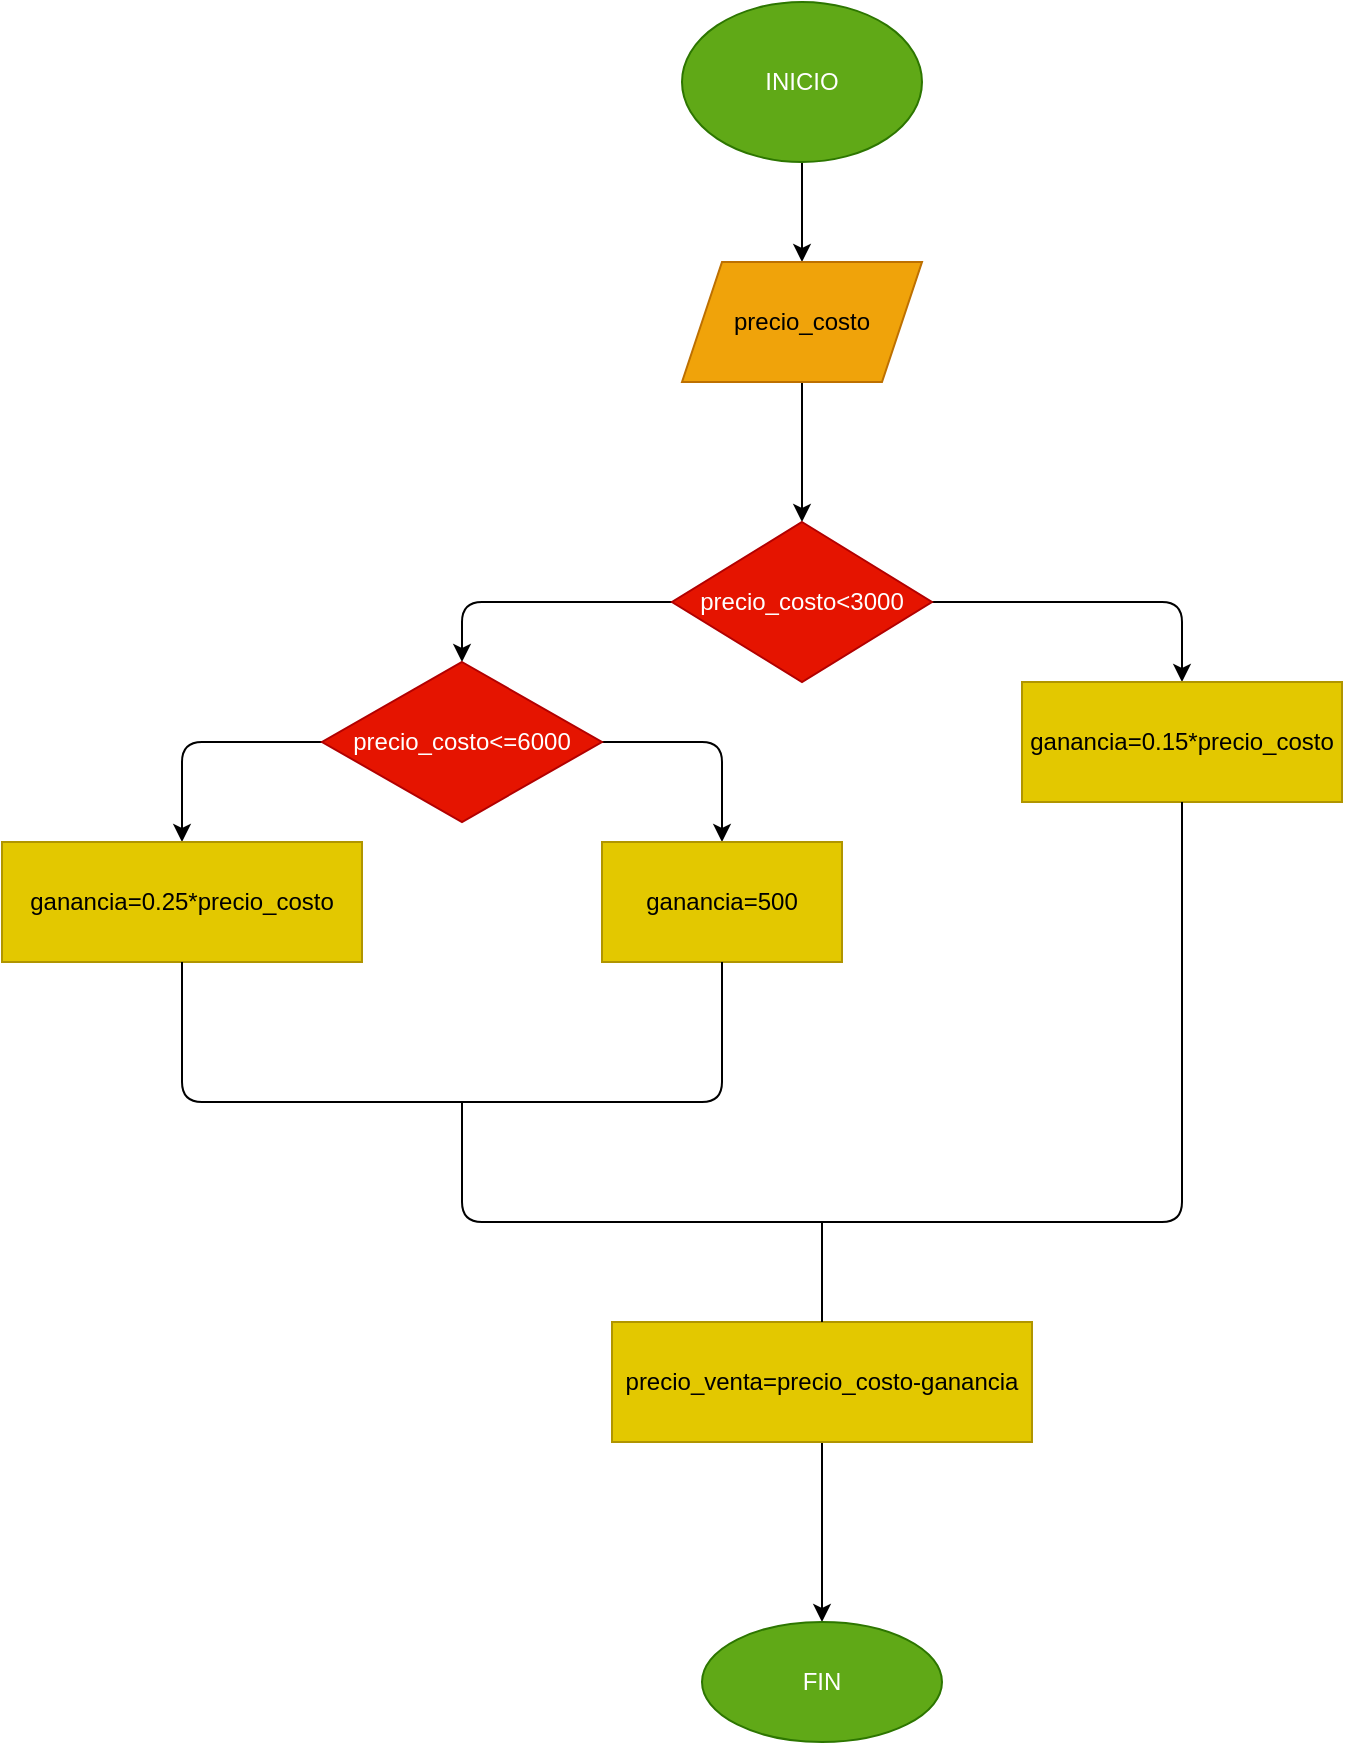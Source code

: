 <mxfile>
    <diagram id="ncA0ZVpsreyKYyYkqsd4" name="Página-1">
        <mxGraphModel dx="1590" dy="546" grid="1" gridSize="10" guides="1" tooltips="1" connect="1" arrows="1" fold="1" page="1" pageScale="1" pageWidth="827" pageHeight="1169" math="0" shadow="0">
            <root>
                <mxCell id="0"/>
                <mxCell id="1" parent="0"/>
                <mxCell id="4" value="" style="edgeStyle=none;html=1;" parent="1" source="2" target="3" edge="1">
                    <mxGeometry relative="1" as="geometry"/>
                </mxCell>
                <mxCell id="2" value="INICIO" style="ellipse;whiteSpace=wrap;html=1;fillColor=#60a917;fontColor=#ffffff;strokeColor=#2D7600;" parent="1" vertex="1">
                    <mxGeometry x="310" y="30" width="120" height="80" as="geometry"/>
                </mxCell>
                <mxCell id="6" value="" style="edgeStyle=none;html=1;" parent="1" source="3" target="5" edge="1">
                    <mxGeometry relative="1" as="geometry"/>
                </mxCell>
                <mxCell id="3" value="precio_costo" style="shape=parallelogram;perimeter=parallelogramPerimeter;whiteSpace=wrap;html=1;fixedSize=1;fillColor=#f0a30a;fontColor=#000000;strokeColor=#BD7000;" parent="1" vertex="1">
                    <mxGeometry x="310" y="160" width="120" height="60" as="geometry"/>
                </mxCell>
                <mxCell id="8" value="" style="edgeStyle=none;html=1;" parent="1" source="5" target="7" edge="1">
                    <mxGeometry relative="1" as="geometry">
                        <Array as="points">
                            <mxPoint x="200" y="330"/>
                        </Array>
                    </mxGeometry>
                </mxCell>
                <mxCell id="12" value="" style="edgeStyle=none;html=1;" parent="1" source="5" target="11" edge="1">
                    <mxGeometry relative="1" as="geometry">
                        <Array as="points">
                            <mxPoint x="560" y="330"/>
                        </Array>
                    </mxGeometry>
                </mxCell>
                <mxCell id="5" value="precio_costo&amp;lt;3000" style="rhombus;whiteSpace=wrap;html=1;fillColor=#e51400;fontColor=#ffffff;strokeColor=#B20000;" parent="1" vertex="1">
                    <mxGeometry x="305" y="290" width="130" height="80" as="geometry"/>
                </mxCell>
                <mxCell id="14" value="" style="edgeStyle=none;html=1;" parent="1" source="7" target="13" edge="1">
                    <mxGeometry relative="1" as="geometry">
                        <Array as="points">
                            <mxPoint x="60" y="400"/>
                        </Array>
                    </mxGeometry>
                </mxCell>
                <mxCell id="18" value="" style="edgeStyle=none;html=1;" parent="1" source="7" target="17" edge="1">
                    <mxGeometry relative="1" as="geometry">
                        <Array as="points">
                            <mxPoint x="330" y="400"/>
                        </Array>
                    </mxGeometry>
                </mxCell>
                <mxCell id="7" value="precio_costo&amp;lt;=6000" style="rhombus;whiteSpace=wrap;html=1;fillColor=#e51400;fontColor=#ffffff;strokeColor=#B20000;" parent="1" vertex="1">
                    <mxGeometry x="130" y="360" width="140" height="80" as="geometry"/>
                </mxCell>
                <mxCell id="11" value="ganancia=0.15*precio_costo" style="whiteSpace=wrap;html=1;fillColor=#e3c800;fontColor=#000000;strokeColor=#B09500;" parent="1" vertex="1">
                    <mxGeometry x="480" y="370" width="160" height="60" as="geometry"/>
                </mxCell>
                <mxCell id="13" value="ganancia=0.25*precio_costo" style="whiteSpace=wrap;html=1;fillColor=#e3c800;fontColor=#000000;strokeColor=#B09500;" parent="1" vertex="1">
                    <mxGeometry x="-30" y="450" width="180" height="60" as="geometry"/>
                </mxCell>
                <mxCell id="17" value="ganancia=500" style="whiteSpace=wrap;html=1;fillColor=#e3c800;fontColor=#000000;strokeColor=#B09500;" parent="1" vertex="1">
                    <mxGeometry x="270" y="450" width="120" height="60" as="geometry"/>
                </mxCell>
                <mxCell id="19" value="" style="endArrow=none;html=1;entryX=0.5;entryY=1;entryDx=0;entryDy=0;exitX=0.5;exitY=1;exitDx=0;exitDy=0;" parent="1" source="13" target="17" edge="1">
                    <mxGeometry width="50" height="50" relative="1" as="geometry">
                        <mxPoint x="190" y="660" as="sourcePoint"/>
                        <mxPoint x="240" y="610" as="targetPoint"/>
                        <Array as="points">
                            <mxPoint x="60" y="580"/>
                            <mxPoint x="330" y="580"/>
                        </Array>
                    </mxGeometry>
                </mxCell>
                <mxCell id="20" value="" style="endArrow=none;html=1;entryX=0.5;entryY=1;entryDx=0;entryDy=0;" parent="1" target="11" edge="1">
                    <mxGeometry width="50" height="50" relative="1" as="geometry">
                        <mxPoint x="200" y="580" as="sourcePoint"/>
                        <mxPoint x="290" y="630" as="targetPoint"/>
                        <Array as="points">
                            <mxPoint x="200" y="640"/>
                            <mxPoint x="560" y="640"/>
                        </Array>
                    </mxGeometry>
                </mxCell>
                <mxCell id="24" value="" style="edgeStyle=none;html=1;" parent="1" source="21" target="23" edge="1">
                    <mxGeometry relative="1" as="geometry"/>
                </mxCell>
                <mxCell id="21" value="precio_venta=precio_costo-ganancia" style="rounded=0;whiteSpace=wrap;html=1;fillColor=#e3c800;fontColor=#000000;strokeColor=#B09500;" parent="1" vertex="1">
                    <mxGeometry x="275" y="690" width="210" height="60" as="geometry"/>
                </mxCell>
                <mxCell id="22" value="" style="endArrow=none;html=1;exitX=0.5;exitY=0;exitDx=0;exitDy=0;" parent="1" source="21" edge="1">
                    <mxGeometry width="50" height="50" relative="1" as="geometry">
                        <mxPoint x="350" y="710" as="sourcePoint"/>
                        <mxPoint x="380" y="640" as="targetPoint"/>
                    </mxGeometry>
                </mxCell>
                <mxCell id="23" value="FIN" style="ellipse;whiteSpace=wrap;html=1;rounded=0;fillColor=#60a917;fontColor=#ffffff;strokeColor=#2D7600;" parent="1" vertex="1">
                    <mxGeometry x="320" y="840" width="120" height="60" as="geometry"/>
                </mxCell>
            </root>
        </mxGraphModel>
    </diagram>
</mxfile>